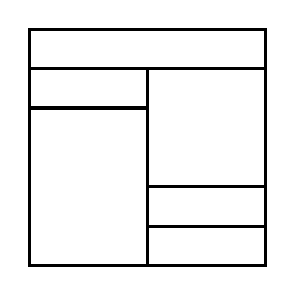\begin{tikzpicture}[very thick, scale=.5]
    \draw (0,5) rectangle (6,6);
    \draw (0,4) rectangle (3,5);
    \draw (0,0) rectangle (3,4);
    \draw (3,2) rectangle (6,5);
    \draw (3,1) rectangle (6,2);
    \draw (3,0) rectangle (6,1);
\end{tikzpicture}
